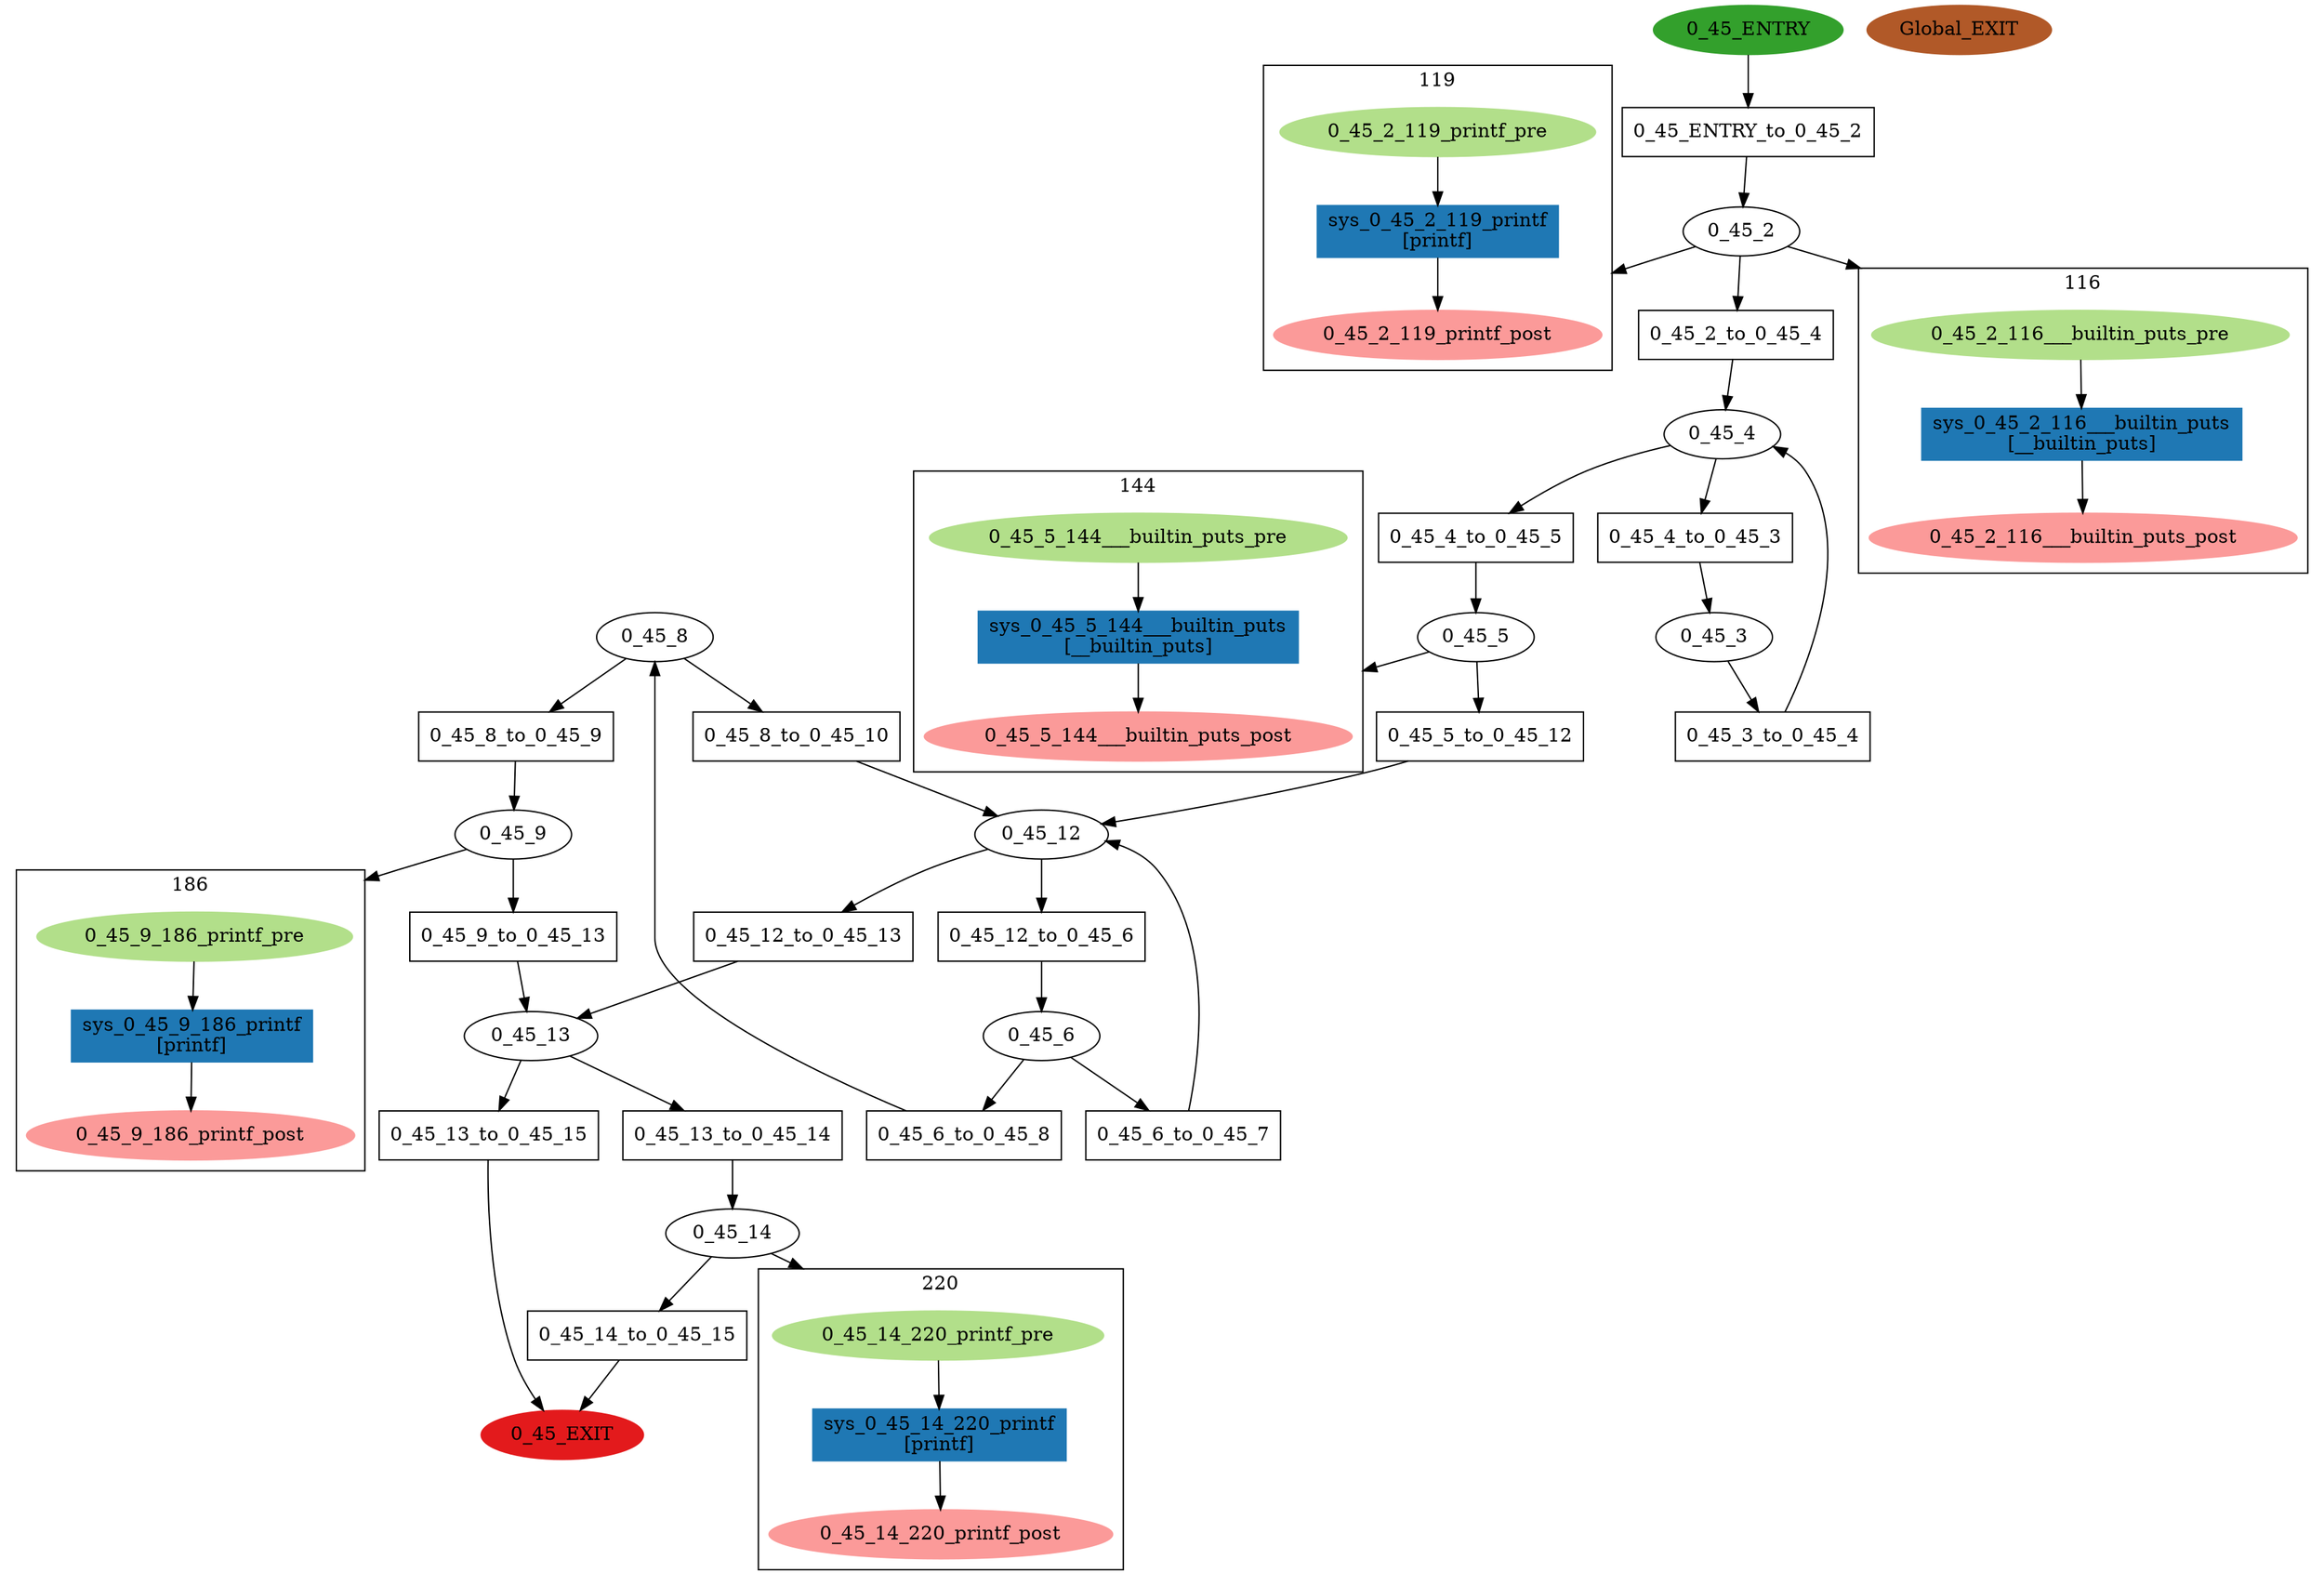 digraph model { 
compound=true; 
node  [style="filled", colorscheme="paired12"];  "0_45_13" [shape=ellipse, style=""];
  "0_45_12" [shape=ellipse, style=""];
  "0_45_14" [shape=ellipse, style=""];
subgraph "cluster_0_45_14_220" { 
label="220"  "0_45_14_220_printf_pre" [shape=ellipse, style=""];
  "0_45_14_220_printf_post" [shape=ellipse, style=""];
  "sys_0_45_14_220_printf" [shape=box, style=""];
  "sys_0_45_14_220_printf" [color=2, style=filled];
  "sys_0_45_14_220_printf" [label="sys_0_45_14_220_printf\n[printf]"];
  "0_45_14_220_printf_pre" -> "sys_0_45_14_220_printf" [label="", arrowhead="normal"];
  "sys_0_45_14_220_printf" -> "0_45_14_220_printf_post" [label="", arrowhead="normal"];
}
  "0_45_14" -> "0_45_14_220_printf_pre" [lhead="cluster_0_45_14_220"];
  "0_45_14_220_printf_pre" [color=3, style=filled];
  "0_45_14_220_printf_post" [color=5, style=filled];
  "0_45_8" [shape=ellipse, style=""];
  "0_45_9" [shape=ellipse, style=""];
subgraph "cluster_0_45_9_186" { 
label="186"  "0_45_9_186_printf_pre" [shape=ellipse, style=""];
  "0_45_9_186_printf_post" [shape=ellipse, style=""];
  "sys_0_45_9_186_printf" [shape=box, style=""];
  "sys_0_45_9_186_printf" [color=2, style=filled];
  "sys_0_45_9_186_printf" [label="sys_0_45_9_186_printf\n[printf]"];
  "0_45_9_186_printf_pre" -> "sys_0_45_9_186_printf" [label="", arrowhead="normal"];
  "sys_0_45_9_186_printf" -> "0_45_9_186_printf_post" [label="", arrowhead="normal"];
}
  "0_45_9" -> "0_45_9_186_printf_pre" [lhead="cluster_0_45_9_186"];
  "0_45_9_186_printf_pre" [color=3, style=filled];
  "0_45_9_186_printf_post" [color=5, style=filled];
  "0_45_4" [shape=ellipse, style=""];
  "0_45_3" [shape=ellipse, style=""];
  "0_45_6" [shape=ellipse, style=""];
  "0_45_5" [shape=ellipse, style=""];
subgraph "cluster_0_45_5_144" { 
label="144"  "0_45_5_144___builtin_puts_post" [shape=ellipse, style=""];
  "0_45_5_144___builtin_puts_pre" [shape=ellipse, style=""];
  "sys_0_45_5_144___builtin_puts" [shape=box, style=""];
  "sys_0_45_5_144___builtin_puts" [color=2, style=filled];
  "sys_0_45_5_144___builtin_puts" [label="sys_0_45_5_144___builtin_puts\n[__builtin_puts]"];
  "0_45_5_144___builtin_puts_pre" -> "sys_0_45_5_144___builtin_puts" [label="", arrowhead="normal"];
  "sys_0_45_5_144___builtin_puts" -> "0_45_5_144___builtin_puts_post" [label="", arrowhead="normal"];
}
  "0_45_5" -> "0_45_5_144___builtin_puts_post" [lhead="cluster_0_45_5_144"];
  "0_45_5_144___builtin_puts_pre" [color=3, style=filled];
  "0_45_5_144___builtin_puts_post" [color=5, style=filled];
  "0_45_2" [shape=ellipse, style=""];
subgraph "cluster_0_45_2_116" { 
label="116"  "0_45_2_116___builtin_puts_pre" [shape=ellipse, style=""];
  "0_45_2_116___builtin_puts_post" [shape=ellipse, style=""];
  "sys_0_45_2_116___builtin_puts" [shape=box, style=""];
  "sys_0_45_2_116___builtin_puts" [color=2, style=filled];
  "sys_0_45_2_116___builtin_puts" [label="sys_0_45_2_116___builtin_puts\n[__builtin_puts]"];
  "sys_0_45_2_116___builtin_puts" -> "0_45_2_116___builtin_puts_post" [label="", arrowhead="normal"];
  "0_45_2_116___builtin_puts_pre" -> "sys_0_45_2_116___builtin_puts" [label="", arrowhead="normal"];
}
  "0_45_2" -> "0_45_2_116___builtin_puts_pre" [lhead="cluster_0_45_2_116"];
  "0_45_2_116___builtin_puts_pre" [color=3, style=filled];
  "0_45_2_116___builtin_puts_post" [color=5, style=filled];
subgraph "cluster_0_45_2_119" { 
label="119"  "0_45_2_119_printf_post" [shape=ellipse, style=""];
  "0_45_2_119_printf_pre" [shape=ellipse, style=""];
  "sys_0_45_2_119_printf" [shape=box, style=""];
  "sys_0_45_2_119_printf" [color=2, style=filled];
  "sys_0_45_2_119_printf" [label="sys_0_45_2_119_printf\n[printf]"];
  "sys_0_45_2_119_printf" -> "0_45_2_119_printf_post" [label="", arrowhead="normal"];
  "0_45_2_119_printf_pre" -> "sys_0_45_2_119_printf" [label="", arrowhead="normal"];
}
  "0_45_2" -> "0_45_2_119_printf_post" [lhead="cluster_0_45_2_119"];
  "0_45_2_119_printf_pre" [color=3, style=filled];
  "0_45_2_119_printf_post" [color=5, style=filled];
  "0_45_ENTRY" [shape=ellipse, color=4, style=filled];
  "Global_EXIT" [shape=ellipse, color=12, style=filled];
  "0_45_EXIT" [shape=ellipse, color=6, style=filled];
  "0_45_9_to_0_45_13" [shape=box, style=""];
  "0_45_9_to_0_45_13" [label="0_45_9_to_0_45_13\n"];
  "0_45_6_to_0_45_7" [shape=box, style=""];
  "0_45_6_to_0_45_7" [label="0_45_6_to_0_45_7\n"];
  "0_45_6_to_0_45_8" [shape=box, style=""];
  "0_45_6_to_0_45_8" [label="0_45_6_to_0_45_8\n"];
  "0_45_12_to_0_45_6" [shape=box, style=""];
  "0_45_12_to_0_45_6" [label="0_45_12_to_0_45_6\n"];
  "0_45_5_to_0_45_12" [shape=box, style=""];
  "0_45_5_to_0_45_12" [label="0_45_5_to_0_45_12\n"];
  "0_45_14_to_0_45_15" [shape=box, style=""];
  "0_45_14_to_0_45_15" [label="0_45_14_to_0_45_15\n"];
  "0_45_8_to_0_45_9" [shape=box, style=""];
  "0_45_8_to_0_45_9" [label="0_45_8_to_0_45_9\n"];
  "0_45_4_to_0_45_5" [shape=box, style=""];
  "0_45_4_to_0_45_5" [label="0_45_4_to_0_45_5\n"];
  "0_45_4_to_0_45_3" [shape=box, style=""];
  "0_45_4_to_0_45_3" [label="0_45_4_to_0_45_3\n"];
  "0_45_ENTRY_to_0_45_2" [shape=box, style=""];
  "0_45_ENTRY_to_0_45_2" [label="0_45_ENTRY_to_0_45_2\n"];
  "0_45_12_to_0_45_13" [shape=box, style=""];
  "0_45_12_to_0_45_13" [label="0_45_12_to_0_45_13\n"];
  "0_45_3_to_0_45_4" [shape=box, style=""];
  "0_45_3_to_0_45_4" [label="0_45_3_to_0_45_4\n"];
  "0_45_13_to_0_45_15" [shape=box, style=""];
  "0_45_13_to_0_45_15" [label="0_45_13_to_0_45_15\n"];
  "0_45_13_to_0_45_14" [shape=box, style=""];
  "0_45_13_to_0_45_14" [label="0_45_13_to_0_45_14\n"];
  "0_45_2_to_0_45_4" [shape=box, style=""];
  "0_45_2_to_0_45_4" [label="0_45_2_to_0_45_4\n"];
  "0_45_8_to_0_45_10" [shape=box, style=""];
  "0_45_8_to_0_45_10" [label="0_45_8_to_0_45_10\n"];
  "0_45_6_to_0_45_7" -> "0_45_12" [label="", arrowhead="normal"];
  "0_45_9" -> "0_45_9_to_0_45_13" [label="", arrowhead="normal"];
  "0_45_13" -> "0_45_13_to_0_45_15" [label="", arrowhead="normal"];
  "0_45_2" -> "0_45_2_to_0_45_4" [label="", arrowhead="normal"];
  "0_45_13_to_0_45_15" -> "0_45_EXIT" [label="", arrowhead="normal"];
  "0_45_4_to_0_45_3" -> "0_45_3" [label="", arrowhead="normal"];
  "0_45_9_to_0_45_13" -> "0_45_13" [label="", arrowhead="normal"];
  "0_45_4" -> "0_45_4_to_0_45_5" [label="", arrowhead="normal"];
  "0_45_12_to_0_45_13" -> "0_45_13" [label="", arrowhead="normal"];
  "0_45_13" -> "0_45_13_to_0_45_14" [label="", arrowhead="normal"];
  "0_45_14_to_0_45_15" -> "0_45_EXIT" [label="", arrowhead="normal"];
  "0_45_4" -> "0_45_4_to_0_45_3" [label="", arrowhead="normal"];
  "0_45_6" -> "0_45_6_to_0_45_7" [label="", arrowhead="normal"];
  "0_45_8_to_0_45_10" -> "0_45_12" [label="", arrowhead="normal"];
  "0_45_12" -> "0_45_12_to_0_45_13" [label="", arrowhead="normal"];
  "0_45_6" -> "0_45_6_to_0_45_8" [label="", arrowhead="normal"];
  "0_45_ENTRY" -> "0_45_ENTRY_to_0_45_2" [label="", arrowhead="normal"];
  "0_45_14" -> "0_45_14_to_0_45_15" [label="", arrowhead="normal"];
  "0_45_8" -> "0_45_8_to_0_45_9" [label="", arrowhead="normal"];
  "0_45_6_to_0_45_8" -> "0_45_8" [label="", arrowhead="normal"];
  "0_45_5_to_0_45_12" -> "0_45_12" [label="", arrowhead="normal"];
  "0_45_8" -> "0_45_8_to_0_45_10" [label="", arrowhead="normal"];
  "0_45_12_to_0_45_6" -> "0_45_6" [label="", arrowhead="normal"];
  "0_45_2_to_0_45_4" -> "0_45_4" [label="", arrowhead="normal"];
  "0_45_13_to_0_45_14" -> "0_45_14" [label="", arrowhead="normal"];
  "0_45_3_to_0_45_4" -> "0_45_4" [label="", arrowhead="normal"];
  "0_45_8_to_0_45_9" -> "0_45_9" [label="", arrowhead="normal"];
  "0_45_4_to_0_45_5" -> "0_45_5" [label="", arrowhead="normal"];
  "0_45_12" -> "0_45_12_to_0_45_6" [label="", arrowhead="normal"];
  "0_45_5" -> "0_45_5_to_0_45_12" [label="", arrowhead="normal"];
  "0_45_ENTRY_to_0_45_2" -> "0_45_2" [label="", arrowhead="normal"];
  "0_45_3" -> "0_45_3_to_0_45_4" [label="", arrowhead="normal"];
}

